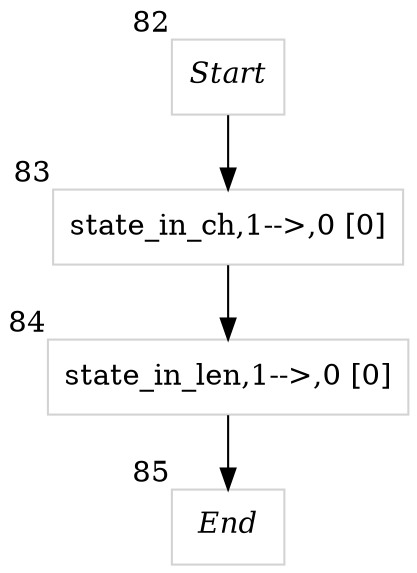 digraph GPG{
node [shape=box]; 
82[label=<<I>Start</I>>,xlabel="82", color=lightgray, fontcolor=black];
82->83;
83[label="state_in_ch,1-->,0 [0]
",xlabel="83", color=lightgray, fontcolor=black];
83->84;
84[label="state_in_len,1-->,0 [0]
",xlabel="84", color=lightgray, fontcolor=black];
84->85;
85[label=<<I>End</I>>,xlabel="85", color=lightgray, fontcolor=black];
}